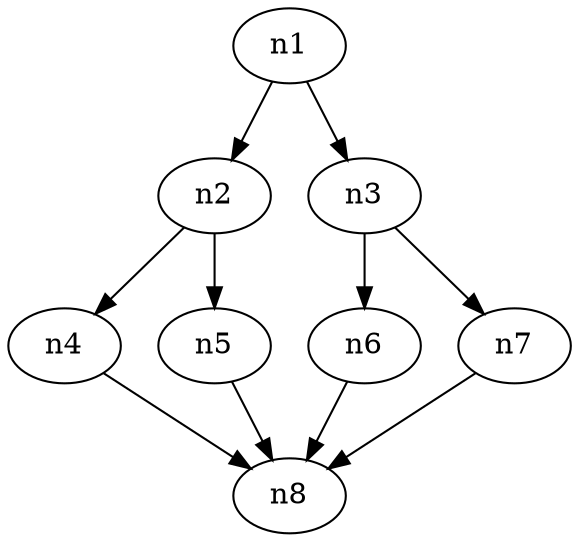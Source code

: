 digraph G {


    n1 -> n2     [_graphml_id=e1];
    n1 -> n3     [_graphml_id=e2];
    n2 -> n4     [_graphml_id=e3];
    n2 -> n5     [_graphml_id=e4];
    n3 -> n6     [_graphml_id=e5];
    n3 -> n7     [_graphml_id=e6];
    n4 -> n8     [_graphml_id=e7];
    n5 -> n8     [_graphml_id=e8];
    n6 -> n8     [_graphml_id=e9];
    n7 -> n8     [_graphml_id=e10];
    
    
}
